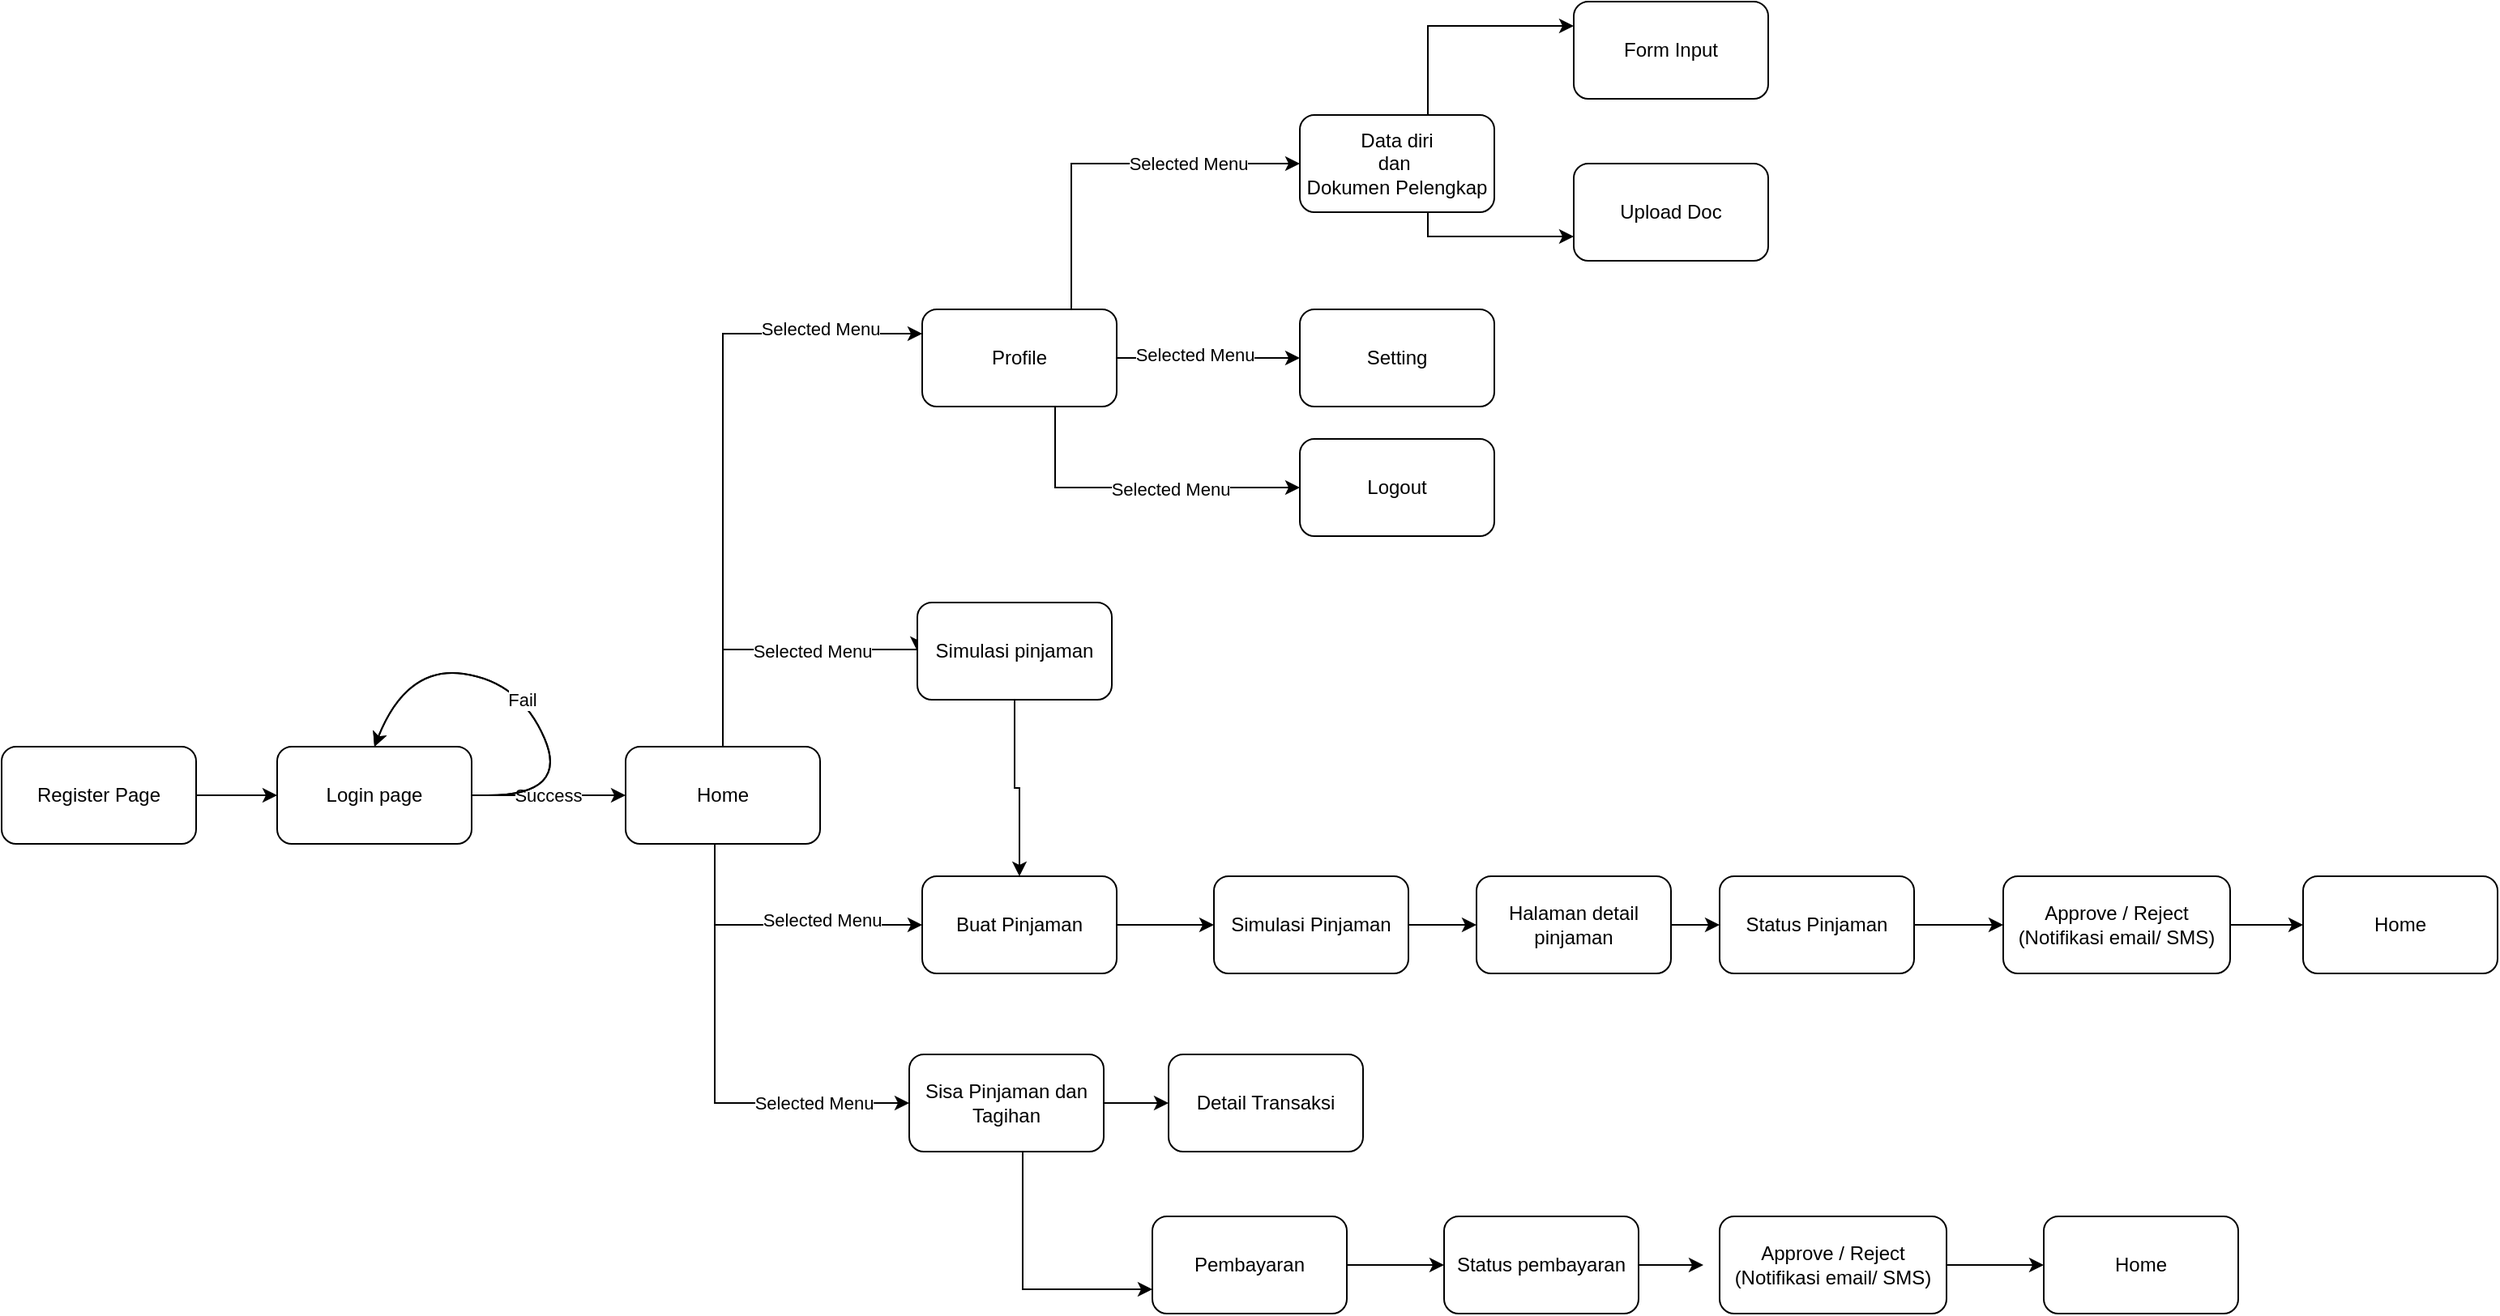 <mxfile version="28.0.7">
  <diagram name="Page-1" id="cqXEiXtjnnseBNZ21ys8">
    <mxGraphModel dx="2022" dy="2195" grid="1" gridSize="10" guides="1" tooltips="1" connect="1" arrows="1" fold="1" page="1" pageScale="1" pageWidth="850" pageHeight="1100" math="0" shadow="0">
      <root>
        <mxCell id="0" />
        <mxCell id="1" parent="0" />
        <mxCell id="BYBeicIcqHsQr4dTrLa0-4" style="edgeStyle=orthogonalEdgeStyle;rounded=0;orthogonalLoop=1;jettySize=auto;html=1;entryX=0;entryY=0.5;entryDx=0;entryDy=0;" edge="1" parent="1" source="BYBeicIcqHsQr4dTrLa0-1" target="BYBeicIcqHsQr4dTrLa0-2">
          <mxGeometry relative="1" as="geometry" />
        </mxCell>
        <mxCell id="BYBeicIcqHsQr4dTrLa0-1" value="Register Page" style="rounded=1;whiteSpace=wrap;html=1;" vertex="1" parent="1">
          <mxGeometry x="40" y="220" width="120" height="60" as="geometry" />
        </mxCell>
        <mxCell id="BYBeicIcqHsQr4dTrLa0-5" style="edgeStyle=orthogonalEdgeStyle;rounded=0;orthogonalLoop=1;jettySize=auto;html=1;entryX=0;entryY=0.5;entryDx=0;entryDy=0;" edge="1" parent="1" source="BYBeicIcqHsQr4dTrLa0-2" target="BYBeicIcqHsQr4dTrLa0-3">
          <mxGeometry relative="1" as="geometry" />
        </mxCell>
        <mxCell id="BYBeicIcqHsQr4dTrLa0-9" value="Success" style="edgeLabel;html=1;align=center;verticalAlign=middle;resizable=0;points=[];" vertex="1" connectable="0" parent="BYBeicIcqHsQr4dTrLa0-5">
          <mxGeometry x="0.244" y="-2" relative="1" as="geometry">
            <mxPoint x="-12" y="-2" as="offset" />
          </mxGeometry>
        </mxCell>
        <mxCell id="BYBeicIcqHsQr4dTrLa0-2" value="Login page" style="rounded=1;whiteSpace=wrap;html=1;" vertex="1" parent="1">
          <mxGeometry x="210" y="220" width="120" height="60" as="geometry" />
        </mxCell>
        <mxCell id="BYBeicIcqHsQr4dTrLa0-14" style="edgeStyle=orthogonalEdgeStyle;rounded=0;orthogonalLoop=1;jettySize=auto;html=1;entryX=0;entryY=0.25;entryDx=0;entryDy=0;" edge="1" parent="1" source="BYBeicIcqHsQr4dTrLa0-3" target="BYBeicIcqHsQr4dTrLa0-10">
          <mxGeometry relative="1" as="geometry">
            <Array as="points">
              <mxPoint x="485" y="-35" />
            </Array>
          </mxGeometry>
        </mxCell>
        <mxCell id="BYBeicIcqHsQr4dTrLa0-25" value="Selected Menu" style="edgeLabel;html=1;align=center;verticalAlign=middle;resizable=0;points=[];" vertex="1" connectable="0" parent="BYBeicIcqHsQr4dTrLa0-14">
          <mxGeometry x="0.752" y="3" relative="1" as="geometry">
            <mxPoint x="-16" as="offset" />
          </mxGeometry>
        </mxCell>
        <mxCell id="BYBeicIcqHsQr4dTrLa0-17" style="edgeStyle=orthogonalEdgeStyle;rounded=0;orthogonalLoop=1;jettySize=auto;html=1;entryX=0;entryY=0.5;entryDx=0;entryDy=0;" edge="1" parent="1" source="BYBeicIcqHsQr4dTrLa0-3" target="BYBeicIcqHsQr4dTrLa0-16">
          <mxGeometry relative="1" as="geometry">
            <Array as="points">
              <mxPoint x="480" y="330" />
            </Array>
          </mxGeometry>
        </mxCell>
        <mxCell id="BYBeicIcqHsQr4dTrLa0-26" value="Selected Menu" style="edgeLabel;html=1;align=center;verticalAlign=middle;resizable=0;points=[];" vertex="1" connectable="0" parent="BYBeicIcqHsQr4dTrLa0-17">
          <mxGeometry x="0.442" y="3" relative="1" as="geometry">
            <mxPoint x="-13" as="offset" />
          </mxGeometry>
        </mxCell>
        <mxCell id="BYBeicIcqHsQr4dTrLa0-18" style="edgeStyle=orthogonalEdgeStyle;rounded=0;orthogonalLoop=1;jettySize=auto;html=1;entryX=0;entryY=0.5;entryDx=0;entryDy=0;" edge="1" parent="1" source="BYBeicIcqHsQr4dTrLa0-3" target="BYBeicIcqHsQr4dTrLa0-12">
          <mxGeometry relative="1" as="geometry">
            <Array as="points">
              <mxPoint x="480" y="440" />
            </Array>
          </mxGeometry>
        </mxCell>
        <mxCell id="BYBeicIcqHsQr4dTrLa0-27" value="Selected Menu" style="edgeLabel;html=1;align=center;verticalAlign=middle;resizable=0;points=[];" vertex="1" connectable="0" parent="BYBeicIcqHsQr4dTrLa0-18">
          <mxGeometry x="0.603" y="-3" relative="1" as="geometry">
            <mxPoint x="-4" y="-3" as="offset" />
          </mxGeometry>
        </mxCell>
        <mxCell id="BYBeicIcqHsQr4dTrLa0-52" style="edgeStyle=orthogonalEdgeStyle;rounded=0;orthogonalLoop=1;jettySize=auto;html=1;entryX=0;entryY=0.5;entryDx=0;entryDy=0;" edge="1" parent="1" source="BYBeicIcqHsQr4dTrLa0-3" target="BYBeicIcqHsQr4dTrLa0-11">
          <mxGeometry relative="1" as="geometry">
            <Array as="points">
              <mxPoint x="485" y="160" />
            </Array>
          </mxGeometry>
        </mxCell>
        <mxCell id="BYBeicIcqHsQr4dTrLa0-57" value="Selected Menu" style="edgeLabel;html=1;align=center;verticalAlign=middle;resizable=0;points=[];" vertex="1" connectable="0" parent="BYBeicIcqHsQr4dTrLa0-52">
          <mxGeometry x="0.267" y="-1" relative="1" as="geometry">
            <mxPoint as="offset" />
          </mxGeometry>
        </mxCell>
        <mxCell id="BYBeicIcqHsQr4dTrLa0-3" value="Home" style="rounded=1;whiteSpace=wrap;html=1;" vertex="1" parent="1">
          <mxGeometry x="425" y="220" width="120" height="60" as="geometry" />
        </mxCell>
        <mxCell id="BYBeicIcqHsQr4dTrLa0-6" value="" style="curved=1;endArrow=classic;html=1;rounded=0;entryX=0.5;entryY=0;entryDx=0;entryDy=0;" edge="1" parent="1" target="BYBeicIcqHsQr4dTrLa0-2">
          <mxGeometry width="50" height="50" relative="1" as="geometry">
            <mxPoint x="340" y="250" as="sourcePoint" />
            <mxPoint x="390" y="200" as="targetPoint" />
            <Array as="points">
              <mxPoint x="390" y="250" />
              <mxPoint x="360" y="180" />
              <mxPoint x="290" y="170" />
            </Array>
          </mxGeometry>
        </mxCell>
        <mxCell id="BYBeicIcqHsQr4dTrLa0-7" value="" style="curved=1;endArrow=classic;html=1;rounded=0;entryX=0.5;entryY=0;entryDx=0;entryDy=0;" edge="1" parent="1" target="BYBeicIcqHsQr4dTrLa0-2">
          <mxGeometry width="50" height="50" relative="1" as="geometry">
            <mxPoint x="340" y="250" as="sourcePoint" />
            <mxPoint x="270" y="220" as="targetPoint" />
            <Array as="points">
              <mxPoint x="390" y="250" />
              <mxPoint x="360" y="180" />
              <mxPoint x="290" y="170" />
            </Array>
          </mxGeometry>
        </mxCell>
        <mxCell id="BYBeicIcqHsQr4dTrLa0-8" value="Fail" style="edgeLabel;html=1;align=center;verticalAlign=middle;resizable=0;points=[];" vertex="1" connectable="0" parent="BYBeicIcqHsQr4dTrLa0-7">
          <mxGeometry x="-0.074" y="3" relative="1" as="geometry">
            <mxPoint as="offset" />
          </mxGeometry>
        </mxCell>
        <mxCell id="BYBeicIcqHsQr4dTrLa0-34" style="edgeStyle=orthogonalEdgeStyle;rounded=0;orthogonalLoop=1;jettySize=auto;html=1;entryX=0;entryY=0.5;entryDx=0;entryDy=0;" edge="1" parent="1" source="BYBeicIcqHsQr4dTrLa0-10" target="BYBeicIcqHsQr4dTrLa0-33">
          <mxGeometry relative="1" as="geometry">
            <Array as="points">
              <mxPoint x="700" y="-140" />
            </Array>
          </mxGeometry>
        </mxCell>
        <mxCell id="BYBeicIcqHsQr4dTrLa0-41" value="Selected Menu" style="edgeLabel;html=1;align=center;verticalAlign=middle;resizable=0;points=[];" vertex="1" connectable="0" parent="BYBeicIcqHsQr4dTrLa0-34">
          <mxGeometry x="0.526" y="-3" relative="1" as="geometry">
            <mxPoint x="-15" y="-3" as="offset" />
          </mxGeometry>
        </mxCell>
        <mxCell id="BYBeicIcqHsQr4dTrLa0-39" style="edgeStyle=orthogonalEdgeStyle;rounded=0;orthogonalLoop=1;jettySize=auto;html=1;" edge="1" parent="1" source="BYBeicIcqHsQr4dTrLa0-10" target="BYBeicIcqHsQr4dTrLa0-35">
          <mxGeometry relative="1" as="geometry" />
        </mxCell>
        <mxCell id="BYBeicIcqHsQr4dTrLa0-42" value="Selected Menu" style="edgeLabel;html=1;align=center;verticalAlign=middle;resizable=0;points=[];" vertex="1" connectable="0" parent="BYBeicIcqHsQr4dTrLa0-39">
          <mxGeometry x="-0.153" y="2" relative="1" as="geometry">
            <mxPoint as="offset" />
          </mxGeometry>
        </mxCell>
        <mxCell id="BYBeicIcqHsQr4dTrLa0-40" style="edgeStyle=orthogonalEdgeStyle;rounded=0;orthogonalLoop=1;jettySize=auto;html=1;entryX=0;entryY=0.5;entryDx=0;entryDy=0;" edge="1" parent="1" source="BYBeicIcqHsQr4dTrLa0-10" target="BYBeicIcqHsQr4dTrLa0-37">
          <mxGeometry relative="1" as="geometry">
            <Array as="points">
              <mxPoint x="690" y="60" />
            </Array>
          </mxGeometry>
        </mxCell>
        <mxCell id="BYBeicIcqHsQr4dTrLa0-43" value="Selected Menu" style="edgeLabel;html=1;align=center;verticalAlign=middle;resizable=0;points=[];" vertex="1" connectable="0" parent="BYBeicIcqHsQr4dTrLa0-40">
          <mxGeometry x="0.202" y="-1" relative="1" as="geometry">
            <mxPoint as="offset" />
          </mxGeometry>
        </mxCell>
        <mxCell id="BYBeicIcqHsQr4dTrLa0-10" value="Profile" style="rounded=1;whiteSpace=wrap;html=1;" vertex="1" parent="1">
          <mxGeometry x="608" y="-50" width="120" height="60" as="geometry" />
        </mxCell>
        <mxCell id="BYBeicIcqHsQr4dTrLa0-56" style="edgeStyle=orthogonalEdgeStyle;rounded=0;orthogonalLoop=1;jettySize=auto;html=1;exitX=0.5;exitY=1;exitDx=0;exitDy=0;entryX=0.5;entryY=0;entryDx=0;entryDy=0;" edge="1" parent="1" source="BYBeicIcqHsQr4dTrLa0-11" target="BYBeicIcqHsQr4dTrLa0-16">
          <mxGeometry relative="1" as="geometry" />
        </mxCell>
        <mxCell id="BYBeicIcqHsQr4dTrLa0-11" value="Simulasi pinjaman" style="rounded=1;whiteSpace=wrap;html=1;" vertex="1" parent="1">
          <mxGeometry x="605" y="131" width="120" height="60" as="geometry" />
        </mxCell>
        <mxCell id="BYBeicIcqHsQr4dTrLa0-29" style="edgeStyle=orthogonalEdgeStyle;rounded=0;orthogonalLoop=1;jettySize=auto;html=1;" edge="1" parent="1" source="BYBeicIcqHsQr4dTrLa0-12" target="BYBeicIcqHsQr4dTrLa0-28">
          <mxGeometry relative="1" as="geometry" />
        </mxCell>
        <mxCell id="BYBeicIcqHsQr4dTrLa0-62" style="edgeStyle=orthogonalEdgeStyle;rounded=0;orthogonalLoop=1;jettySize=auto;html=1;entryX=0;entryY=0.75;entryDx=0;entryDy=0;" edge="1" parent="1" source="BYBeicIcqHsQr4dTrLa0-12" target="BYBeicIcqHsQr4dTrLa0-61">
          <mxGeometry relative="1" as="geometry">
            <Array as="points">
              <mxPoint x="670" y="555" />
            </Array>
          </mxGeometry>
        </mxCell>
        <mxCell id="BYBeicIcqHsQr4dTrLa0-12" value="Sisa Pinjaman dan Tagihan" style="rounded=1;whiteSpace=wrap;html=1;" vertex="1" parent="1">
          <mxGeometry x="600" y="410" width="120" height="60" as="geometry" />
        </mxCell>
        <mxCell id="BYBeicIcqHsQr4dTrLa0-48" style="edgeStyle=orthogonalEdgeStyle;rounded=0;orthogonalLoop=1;jettySize=auto;html=1;entryX=0;entryY=0.5;entryDx=0;entryDy=0;" edge="1" parent="1" source="BYBeicIcqHsQr4dTrLa0-16" target="BYBeicIcqHsQr4dTrLa0-38">
          <mxGeometry relative="1" as="geometry" />
        </mxCell>
        <mxCell id="BYBeicIcqHsQr4dTrLa0-16" value="Buat Pinjaman" style="rounded=1;whiteSpace=wrap;html=1;" vertex="1" parent="1">
          <mxGeometry x="608" y="300" width="120" height="60" as="geometry" />
        </mxCell>
        <mxCell id="BYBeicIcqHsQr4dTrLa0-58" style="edgeStyle=orthogonalEdgeStyle;rounded=0;orthogonalLoop=1;jettySize=auto;html=1;" edge="1" parent="1" source="BYBeicIcqHsQr4dTrLa0-19" target="BYBeicIcqHsQr4dTrLa0-20">
          <mxGeometry relative="1" as="geometry" />
        </mxCell>
        <mxCell id="BYBeicIcqHsQr4dTrLa0-19" value="Status Pinjaman" style="rounded=1;whiteSpace=wrap;html=1;" vertex="1" parent="1">
          <mxGeometry x="1100" y="300" width="120" height="60" as="geometry" />
        </mxCell>
        <mxCell id="BYBeicIcqHsQr4dTrLa0-60" style="edgeStyle=orthogonalEdgeStyle;rounded=0;orthogonalLoop=1;jettySize=auto;html=1;exitX=1;exitY=0.5;exitDx=0;exitDy=0;entryX=0;entryY=0.5;entryDx=0;entryDy=0;" edge="1" parent="1" source="BYBeicIcqHsQr4dTrLa0-20" target="BYBeicIcqHsQr4dTrLa0-59">
          <mxGeometry relative="1" as="geometry" />
        </mxCell>
        <mxCell id="BYBeicIcqHsQr4dTrLa0-20" value="Approve / Reject&lt;div&gt;(Notifikasi email/ SMS)&lt;/div&gt;" style="rounded=1;whiteSpace=wrap;html=1;" vertex="1" parent="1">
          <mxGeometry x="1275" y="300" width="140" height="60" as="geometry" />
        </mxCell>
        <mxCell id="BYBeicIcqHsQr4dTrLa0-28" value="Detail Transaksi" style="rounded=1;whiteSpace=wrap;html=1;" vertex="1" parent="1">
          <mxGeometry x="760" y="410" width="120" height="60" as="geometry" />
        </mxCell>
        <mxCell id="BYBeicIcqHsQr4dTrLa0-46" style="edgeStyle=orthogonalEdgeStyle;rounded=0;orthogonalLoop=1;jettySize=auto;html=1;entryX=0;entryY=0.25;entryDx=0;entryDy=0;" edge="1" parent="1" source="BYBeicIcqHsQr4dTrLa0-33" target="BYBeicIcqHsQr4dTrLa0-44">
          <mxGeometry relative="1" as="geometry">
            <Array as="points">
              <mxPoint x="920" y="-225" />
            </Array>
          </mxGeometry>
        </mxCell>
        <mxCell id="BYBeicIcqHsQr4dTrLa0-47" style="edgeStyle=orthogonalEdgeStyle;rounded=0;orthogonalLoop=1;jettySize=auto;html=1;entryX=0;entryY=0.75;entryDx=0;entryDy=0;" edge="1" parent="1" source="BYBeicIcqHsQr4dTrLa0-33" target="BYBeicIcqHsQr4dTrLa0-45">
          <mxGeometry relative="1" as="geometry">
            <Array as="points">
              <mxPoint x="920" y="-95" />
            </Array>
          </mxGeometry>
        </mxCell>
        <mxCell id="BYBeicIcqHsQr4dTrLa0-33" value="Data diri&lt;div&gt;dan&amp;nbsp;&lt;/div&gt;&lt;div&gt;Dokumen Pelengkap&lt;/div&gt;" style="rounded=1;whiteSpace=wrap;html=1;" vertex="1" parent="1">
          <mxGeometry x="841" y="-170" width="120" height="60" as="geometry" />
        </mxCell>
        <mxCell id="BYBeicIcqHsQr4dTrLa0-35" value="Setting" style="rounded=1;whiteSpace=wrap;html=1;" vertex="1" parent="1">
          <mxGeometry x="841" y="-50" width="120" height="60" as="geometry" />
        </mxCell>
        <mxCell id="BYBeicIcqHsQr4dTrLa0-37" value="Logout" style="rounded=1;whiteSpace=wrap;html=1;" vertex="1" parent="1">
          <mxGeometry x="841" y="30" width="120" height="60" as="geometry" />
        </mxCell>
        <mxCell id="BYBeicIcqHsQr4dTrLa0-50" style="edgeStyle=orthogonalEdgeStyle;rounded=0;orthogonalLoop=1;jettySize=auto;html=1;" edge="1" parent="1" source="BYBeicIcqHsQr4dTrLa0-38" target="BYBeicIcqHsQr4dTrLa0-49">
          <mxGeometry relative="1" as="geometry" />
        </mxCell>
        <mxCell id="BYBeicIcqHsQr4dTrLa0-38" value="Simulasi Pinjaman" style="rounded=1;whiteSpace=wrap;html=1;" vertex="1" parent="1">
          <mxGeometry x="788" y="300" width="120" height="60" as="geometry" />
        </mxCell>
        <mxCell id="BYBeicIcqHsQr4dTrLa0-44" value="Form Input" style="rounded=1;whiteSpace=wrap;html=1;" vertex="1" parent="1">
          <mxGeometry x="1010" y="-240" width="120" height="60" as="geometry" />
        </mxCell>
        <mxCell id="BYBeicIcqHsQr4dTrLa0-45" value="Upload Doc" style="rounded=1;whiteSpace=wrap;html=1;" vertex="1" parent="1">
          <mxGeometry x="1010" y="-140" width="120" height="60" as="geometry" />
        </mxCell>
        <mxCell id="BYBeicIcqHsQr4dTrLa0-51" style="edgeStyle=orthogonalEdgeStyle;rounded=0;orthogonalLoop=1;jettySize=auto;html=1;exitX=1;exitY=0.5;exitDx=0;exitDy=0;entryX=0;entryY=0.5;entryDx=0;entryDy=0;" edge="1" parent="1" source="BYBeicIcqHsQr4dTrLa0-49" target="BYBeicIcqHsQr4dTrLa0-19">
          <mxGeometry relative="1" as="geometry" />
        </mxCell>
        <mxCell id="BYBeicIcqHsQr4dTrLa0-49" value="Halaman detail pinjaman" style="rounded=1;whiteSpace=wrap;html=1;" vertex="1" parent="1">
          <mxGeometry x="950" y="300" width="120" height="60" as="geometry" />
        </mxCell>
        <mxCell id="BYBeicIcqHsQr4dTrLa0-59" value="Home" style="rounded=1;whiteSpace=wrap;html=1;" vertex="1" parent="1">
          <mxGeometry x="1460" y="300" width="120" height="60" as="geometry" />
        </mxCell>
        <mxCell id="BYBeicIcqHsQr4dTrLa0-66" style="edgeStyle=orthogonalEdgeStyle;rounded=0;orthogonalLoop=1;jettySize=auto;html=1;" edge="1" parent="1" source="BYBeicIcqHsQr4dTrLa0-61" target="BYBeicIcqHsQr4dTrLa0-63">
          <mxGeometry relative="1" as="geometry" />
        </mxCell>
        <mxCell id="BYBeicIcqHsQr4dTrLa0-61" value="Pembayaran" style="rounded=1;whiteSpace=wrap;html=1;" vertex="1" parent="1">
          <mxGeometry x="750" y="510" width="120" height="60" as="geometry" />
        </mxCell>
        <mxCell id="BYBeicIcqHsQr4dTrLa0-67" style="edgeStyle=orthogonalEdgeStyle;rounded=0;orthogonalLoop=1;jettySize=auto;html=1;exitX=1;exitY=0.5;exitDx=0;exitDy=0;" edge="1" parent="1" source="BYBeicIcqHsQr4dTrLa0-63">
          <mxGeometry relative="1" as="geometry">
            <mxPoint x="1090" y="540" as="targetPoint" />
          </mxGeometry>
        </mxCell>
        <mxCell id="BYBeicIcqHsQr4dTrLa0-63" value="Status pembayaran" style="rounded=1;whiteSpace=wrap;html=1;" vertex="1" parent="1">
          <mxGeometry x="930" y="510" width="120" height="60" as="geometry" />
        </mxCell>
        <mxCell id="BYBeicIcqHsQr4dTrLa0-68" style="edgeStyle=orthogonalEdgeStyle;rounded=0;orthogonalLoop=1;jettySize=auto;html=1;entryX=0;entryY=0.5;entryDx=0;entryDy=0;" edge="1" parent="1" source="BYBeicIcqHsQr4dTrLa0-64" target="BYBeicIcqHsQr4dTrLa0-65">
          <mxGeometry relative="1" as="geometry" />
        </mxCell>
        <mxCell id="BYBeicIcqHsQr4dTrLa0-64" value="Approve / Reject&lt;div&gt;(Notifikasi email/ SMS)&lt;/div&gt;" style="rounded=1;whiteSpace=wrap;html=1;" vertex="1" parent="1">
          <mxGeometry x="1100" y="510" width="140" height="60" as="geometry" />
        </mxCell>
        <mxCell id="BYBeicIcqHsQr4dTrLa0-65" value="Home" style="rounded=1;whiteSpace=wrap;html=1;" vertex="1" parent="1">
          <mxGeometry x="1300" y="510" width="120" height="60" as="geometry" />
        </mxCell>
      </root>
    </mxGraphModel>
  </diagram>
</mxfile>
